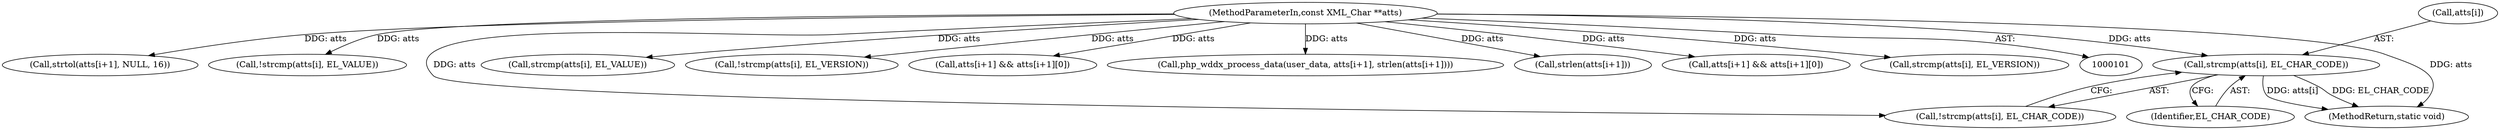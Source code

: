 digraph "0_php_2aae60461c2ff7b7fbcdd194c789ac841d0747d7@API" {
"1000257" [label="(Call,strcmp(atts[i], EL_CHAR_CODE))"];
"1000104" [label="(MethodParameterIn,const XML_Char **atts)"];
"1000261" [label="(Identifier,EL_CHAR_CODE)"];
"1000284" [label="(Call,strtol(atts[i+1], NULL, 16))"];
"1000104" [label="(MethodParameterIn,const XML_Char **atts)"];
"1000452" [label="(MethodReturn,static void)"];
"1000381" [label="(Call,!strcmp(atts[i], EL_VALUE))"];
"1000257" [label="(Call,strcmp(atts[i], EL_CHAR_CODE))"];
"1000382" [label="(Call,strcmp(atts[i], EL_VALUE))"];
"1000133" [label="(Call,!strcmp(atts[i], EL_VERSION))"];
"1000387" [label="(Call,atts[i+1] && atts[i+1][0])"];
"1000258" [label="(Call,atts[i])"];
"1000409" [label="(Call,php_wddx_process_data(user_data, atts[i+1], strlen(atts[i+1])))"];
"1000416" [label="(Call,strlen(atts[i+1]))"];
"1000262" [label="(Call,atts[i+1] && atts[i+1][0])"];
"1000256" [label="(Call,!strcmp(atts[i], EL_CHAR_CODE))"];
"1000134" [label="(Call,strcmp(atts[i], EL_VERSION))"];
"1000257" -> "1000256"  [label="AST: "];
"1000257" -> "1000261"  [label="CFG: "];
"1000258" -> "1000257"  [label="AST: "];
"1000261" -> "1000257"  [label="AST: "];
"1000256" -> "1000257"  [label="CFG: "];
"1000257" -> "1000452"  [label="DDG: atts[i]"];
"1000257" -> "1000452"  [label="DDG: EL_CHAR_CODE"];
"1000104" -> "1000257"  [label="DDG: atts"];
"1000104" -> "1000101"  [label="AST: "];
"1000104" -> "1000452"  [label="DDG: atts"];
"1000104" -> "1000133"  [label="DDG: atts"];
"1000104" -> "1000134"  [label="DDG: atts"];
"1000104" -> "1000256"  [label="DDG: atts"];
"1000104" -> "1000262"  [label="DDG: atts"];
"1000104" -> "1000284"  [label="DDG: atts"];
"1000104" -> "1000381"  [label="DDG: atts"];
"1000104" -> "1000382"  [label="DDG: atts"];
"1000104" -> "1000387"  [label="DDG: atts"];
"1000104" -> "1000409"  [label="DDG: atts"];
"1000104" -> "1000416"  [label="DDG: atts"];
}
